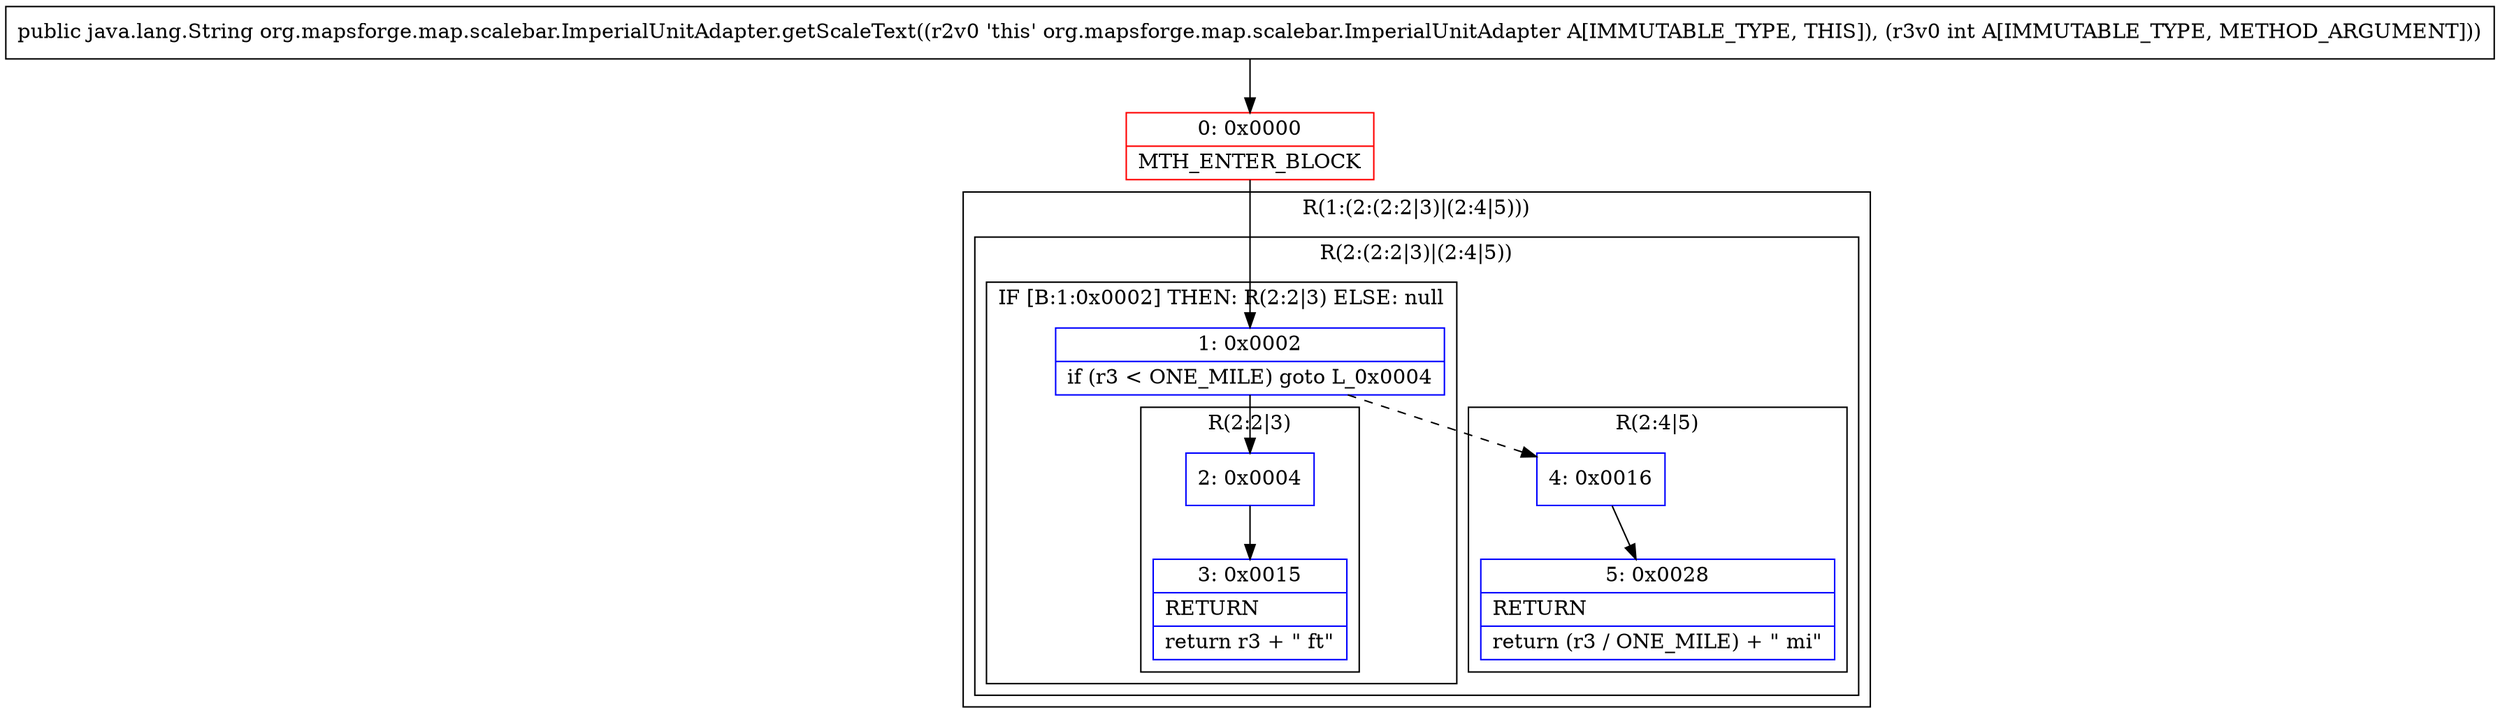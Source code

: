 digraph "CFG fororg.mapsforge.map.scalebar.ImperialUnitAdapter.getScaleText(I)Ljava\/lang\/String;" {
subgraph cluster_Region_599860388 {
label = "R(1:(2:(2:2|3)|(2:4|5)))";
node [shape=record,color=blue];
subgraph cluster_Region_843091366 {
label = "R(2:(2:2|3)|(2:4|5))";
node [shape=record,color=blue];
subgraph cluster_IfRegion_98691027 {
label = "IF [B:1:0x0002] THEN: R(2:2|3) ELSE: null";
node [shape=record,color=blue];
Node_1 [shape=record,label="{1\:\ 0x0002|if (r3 \< ONE_MILE) goto L_0x0004\l}"];
subgraph cluster_Region_1709929020 {
label = "R(2:2|3)";
node [shape=record,color=blue];
Node_2 [shape=record,label="{2\:\ 0x0004}"];
Node_3 [shape=record,label="{3\:\ 0x0015|RETURN\l|return r3 + \" ft\"\l}"];
}
}
subgraph cluster_Region_1327861281 {
label = "R(2:4|5)";
node [shape=record,color=blue];
Node_4 [shape=record,label="{4\:\ 0x0016}"];
Node_5 [shape=record,label="{5\:\ 0x0028|RETURN\l|return (r3 \/ ONE_MILE) + \" mi\"\l}"];
}
}
}
Node_0 [shape=record,color=red,label="{0\:\ 0x0000|MTH_ENTER_BLOCK\l}"];
MethodNode[shape=record,label="{public java.lang.String org.mapsforge.map.scalebar.ImperialUnitAdapter.getScaleText((r2v0 'this' org.mapsforge.map.scalebar.ImperialUnitAdapter A[IMMUTABLE_TYPE, THIS]), (r3v0 int A[IMMUTABLE_TYPE, METHOD_ARGUMENT])) }"];
MethodNode -> Node_0;
Node_1 -> Node_2;
Node_1 -> Node_4[style=dashed];
Node_2 -> Node_3;
Node_4 -> Node_5;
Node_0 -> Node_1;
}

